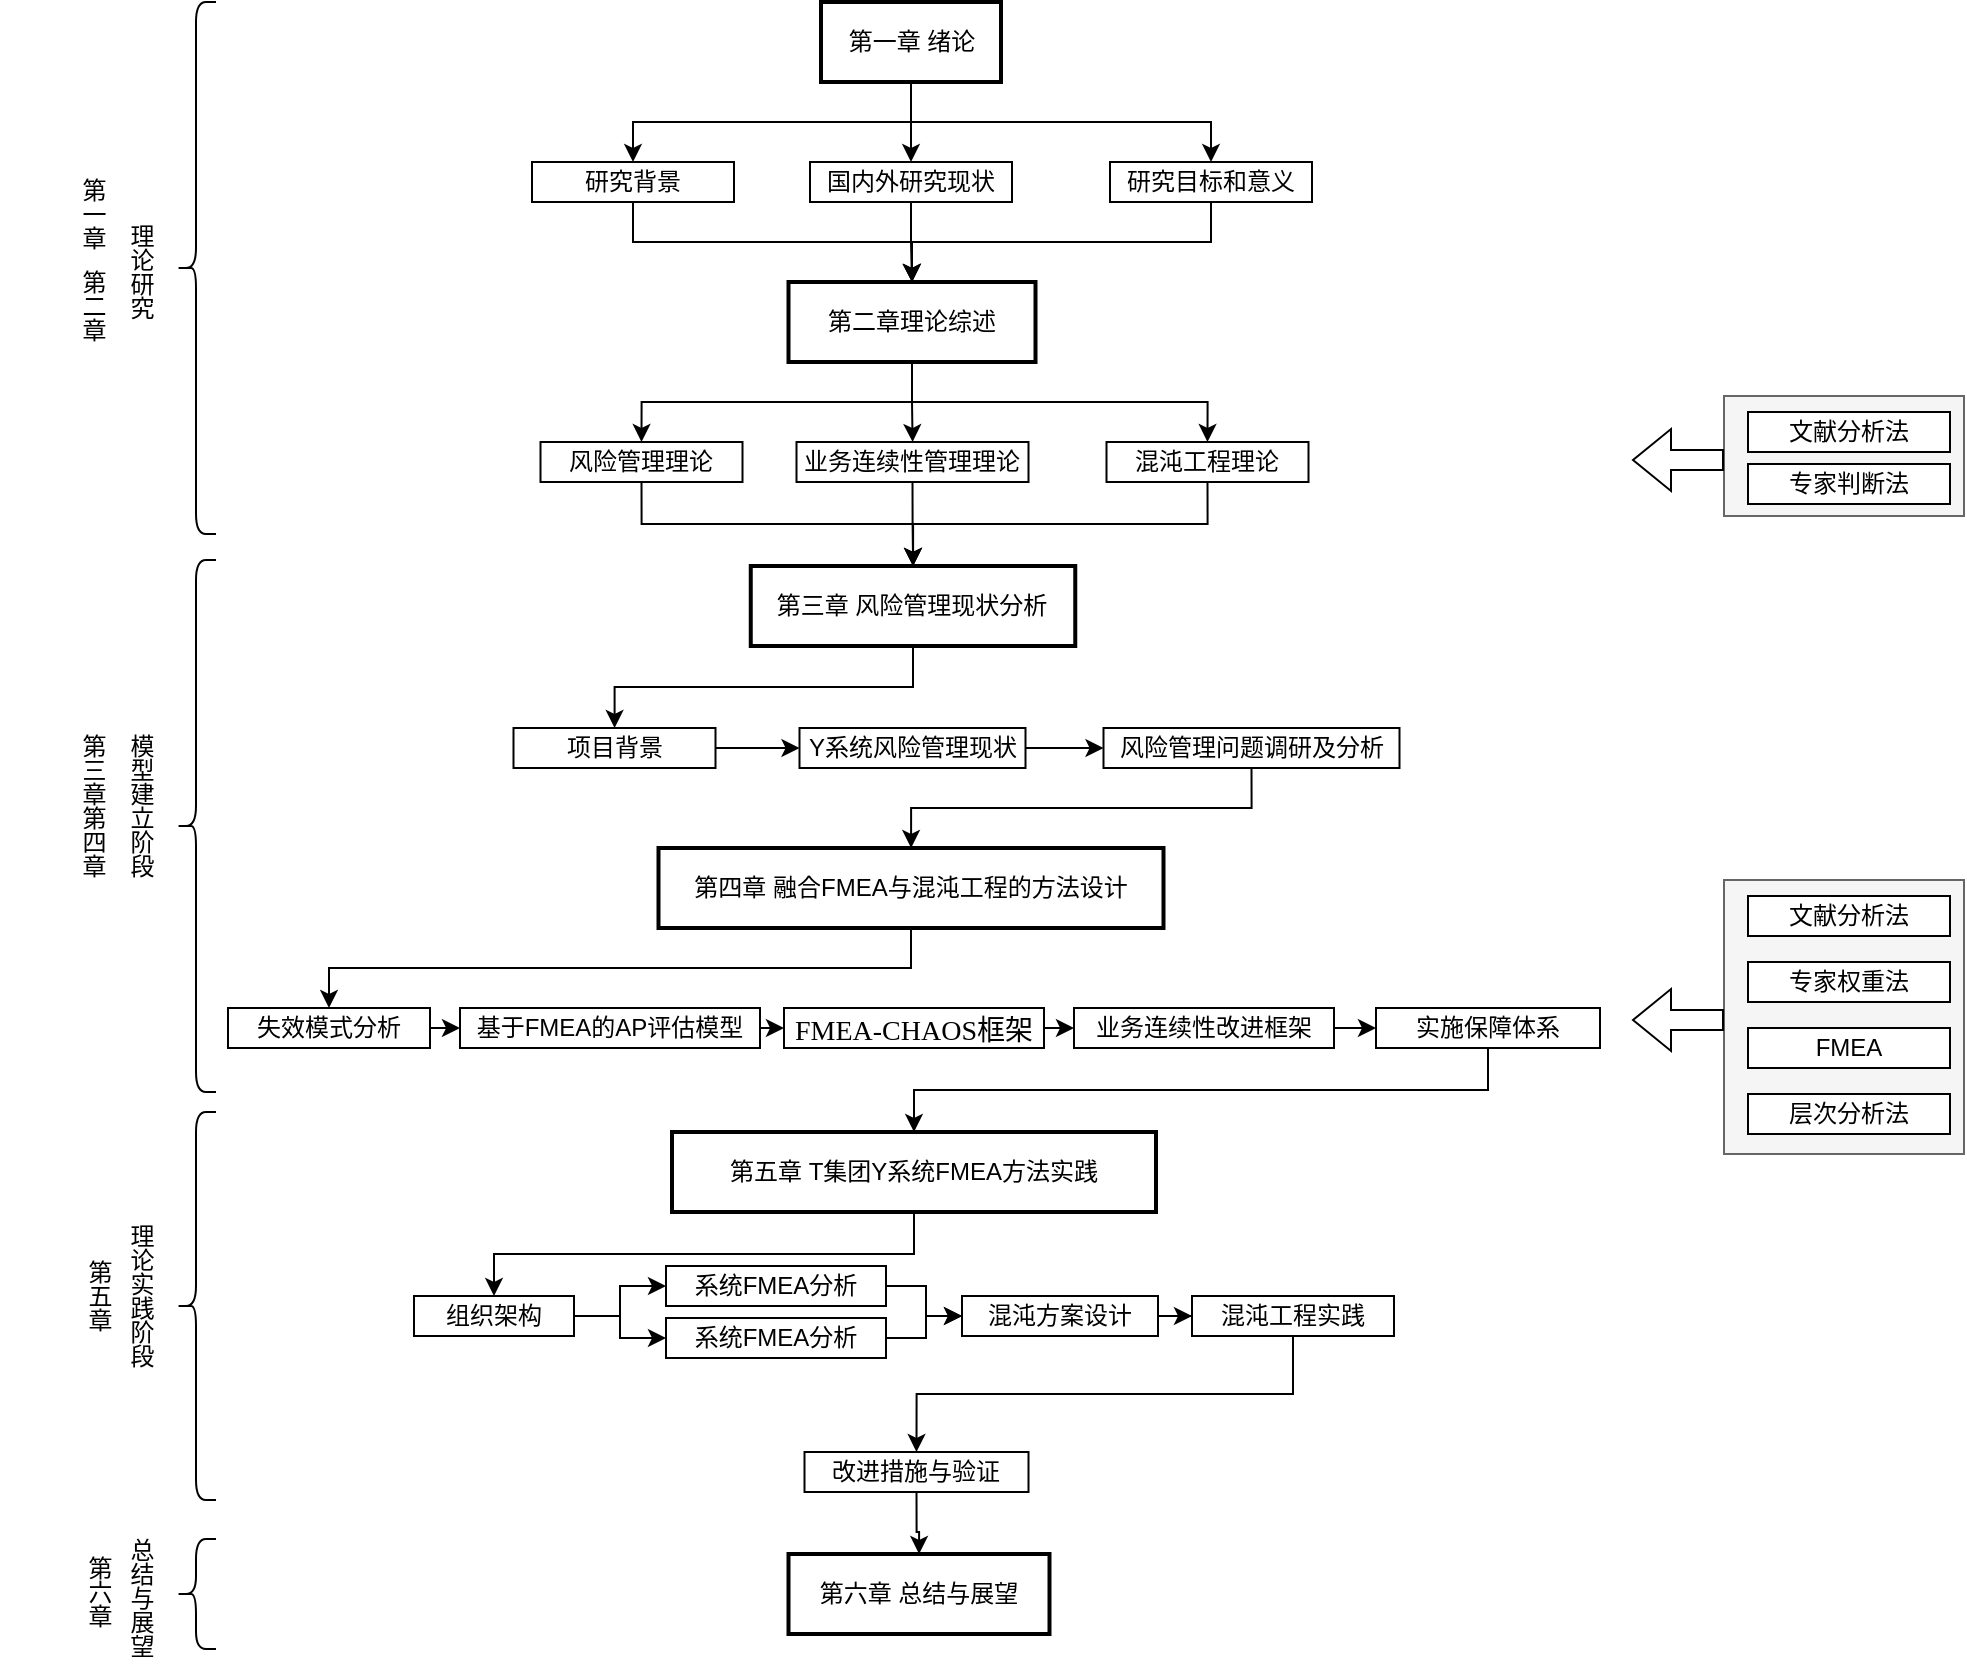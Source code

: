 <mxfile version="27.0.8">
  <diagram name="第 1 页" id="Ni5SpC3FPf-_LkocuyOm">
    <mxGraphModel dx="1645" dy="1058" grid="0" gridSize="10" guides="1" tooltips="1" connect="1" arrows="1" fold="1" page="0" pageScale="1" pageWidth="827" pageHeight="1169" math="0" shadow="0">
      <root>
        <mxCell id="0" />
        <mxCell id="1" parent="0" />
        <mxCell id="OuhA0lRGOdHWCdkOQ6-6-1" style="edgeStyle=orthogonalEdgeStyle;rounded=0;orthogonalLoop=1;jettySize=auto;html=1;exitX=0.5;exitY=1;exitDx=0;exitDy=0;entryX=0.5;entryY=0;entryDx=0;entryDy=0;" edge="1" parent="1" source="FDQZgp-olUulo8GMzMlq-1" target="FDQZgp-olUulo8GMzMlq-5">
          <mxGeometry relative="1" as="geometry" />
        </mxCell>
        <mxCell id="OuhA0lRGOdHWCdkOQ6-6-2" style="edgeStyle=orthogonalEdgeStyle;rounded=0;orthogonalLoop=1;jettySize=auto;html=1;exitX=0.5;exitY=1;exitDx=0;exitDy=0;entryX=0.5;entryY=0;entryDx=0;entryDy=0;" edge="1" parent="1" source="FDQZgp-olUulo8GMzMlq-1" target="FDQZgp-olUulo8GMzMlq-2">
          <mxGeometry relative="1" as="geometry" />
        </mxCell>
        <mxCell id="OuhA0lRGOdHWCdkOQ6-6-3" style="edgeStyle=orthogonalEdgeStyle;rounded=0;orthogonalLoop=1;jettySize=auto;html=1;exitX=0.5;exitY=1;exitDx=0;exitDy=0;entryX=0.5;entryY=0;entryDx=0;entryDy=0;" edge="1" parent="1" source="FDQZgp-olUulo8GMzMlq-1" target="FDQZgp-olUulo8GMzMlq-7">
          <mxGeometry relative="1" as="geometry" />
        </mxCell>
        <mxCell id="FDQZgp-olUulo8GMzMlq-1" value="第一章 绪论" style="rounded=0;whiteSpace=wrap;html=1;strokeWidth=2;" parent="1" vertex="1">
          <mxGeometry x="270.5" y="163" width="90" height="40" as="geometry" />
        </mxCell>
        <mxCell id="OuhA0lRGOdHWCdkOQ6-6-4" style="edgeStyle=orthogonalEdgeStyle;rounded=0;orthogonalLoop=1;jettySize=auto;html=1;exitX=0.5;exitY=1;exitDx=0;exitDy=0;entryX=0.5;entryY=0;entryDx=0;entryDy=0;" edge="1" parent="1" source="FDQZgp-olUulo8GMzMlq-2" target="FDQZgp-olUulo8GMzMlq-20">
          <mxGeometry relative="1" as="geometry" />
        </mxCell>
        <mxCell id="FDQZgp-olUulo8GMzMlq-2" value="研究背景" style="rounded=0;whiteSpace=wrap;html=1;" parent="1" vertex="1">
          <mxGeometry x="126" y="243" width="101" height="20" as="geometry" />
        </mxCell>
        <mxCell id="OuhA0lRGOdHWCdkOQ6-6-5" style="edgeStyle=orthogonalEdgeStyle;rounded=0;orthogonalLoop=1;jettySize=auto;html=1;exitX=0.5;exitY=1;exitDx=0;exitDy=0;entryX=0.5;entryY=0;entryDx=0;entryDy=0;" edge="1" parent="1" source="FDQZgp-olUulo8GMzMlq-5" target="FDQZgp-olUulo8GMzMlq-20">
          <mxGeometry relative="1" as="geometry" />
        </mxCell>
        <mxCell id="FDQZgp-olUulo8GMzMlq-5" value="国内外研究现状" style="rounded=0;whiteSpace=wrap;html=1;" parent="1" vertex="1">
          <mxGeometry x="265" y="243" width="101" height="20" as="geometry" />
        </mxCell>
        <mxCell id="OuhA0lRGOdHWCdkOQ6-6-6" style="edgeStyle=orthogonalEdgeStyle;rounded=0;orthogonalLoop=1;jettySize=auto;html=1;exitX=0.5;exitY=1;exitDx=0;exitDy=0;entryX=0.5;entryY=0;entryDx=0;entryDy=0;" edge="1" parent="1" source="FDQZgp-olUulo8GMzMlq-7" target="FDQZgp-olUulo8GMzMlq-20">
          <mxGeometry relative="1" as="geometry" />
        </mxCell>
        <mxCell id="FDQZgp-olUulo8GMzMlq-7" value="研究目标和意义" style="rounded=0;whiteSpace=wrap;html=1;" parent="1" vertex="1">
          <mxGeometry x="415" y="243" width="101" height="20" as="geometry" />
        </mxCell>
        <mxCell id="FDQZgp-olUulo8GMzMlq-8" value="第一章" style="text;html=1;align=center;verticalAlign=middle;resizable=0;points=[];autosize=1;strokeColor=none;fillColor=none;textDirection=vertical-lr;" parent="1" vertex="1">
          <mxGeometry x="-122" y="266" width="54" height="26" as="geometry" />
        </mxCell>
        <mxCell id="FDQZgp-olUulo8GMzMlq-10" value="第二章" style="text;html=1;align=center;verticalAlign=middle;resizable=0;points=[];autosize=1;strokeColor=none;fillColor=none;textDirection=vertical-lr;" parent="1" vertex="1">
          <mxGeometry x="-122" y="312" width="54" height="26" as="geometry" />
        </mxCell>
        <mxCell id="FDQZgp-olUulo8GMzMlq-13" value="理论研究" style="text;html=1;align=center;verticalAlign=middle;resizable=0;points=[];autosize=1;strokeColor=none;fillColor=none;textDirection=vertical-lr;" parent="1" vertex="1">
          <mxGeometry x="-104" y="295" width="66" height="26" as="geometry" />
        </mxCell>
        <mxCell id="FDQZgp-olUulo8GMzMlq-14" value="第三章第四章" style="text;html=1;align=center;verticalAlign=middle;resizable=0;points=[];autosize=1;strokeColor=none;fillColor=none;textDirection=vertical-lr;" parent="1" vertex="1">
          <mxGeometry x="-140" y="562" width="90" height="26" as="geometry" />
        </mxCell>
        <mxCell id="FDQZgp-olUulo8GMzMlq-15" value="模型建立阶段" style="text;html=1;align=center;verticalAlign=middle;resizable=0;points=[];autosize=1;strokeColor=none;fillColor=none;textDirection=vertical-lr;" parent="1" vertex="1">
          <mxGeometry x="-116" y="562" width="90" height="26" as="geometry" />
        </mxCell>
        <mxCell id="FDQZgp-olUulo8GMzMlq-16" value="第六章" style="text;html=1;align=center;verticalAlign=middle;resizable=0;points=[];autosize=1;strokeColor=none;fillColor=none;textDirection=vertical-lr;" parent="1" vertex="1">
          <mxGeometry x="-119" y="955" width="54" height="26" as="geometry" />
        </mxCell>
        <mxCell id="FDQZgp-olUulo8GMzMlq-17" value="总结与展望" style="text;html=1;align=center;verticalAlign=middle;resizable=0;points=[];autosize=1;strokeColor=none;fillColor=none;textDirection=vertical-lr;" parent="1" vertex="1">
          <mxGeometry x="-110" y="958" width="78" height="26" as="geometry" />
        </mxCell>
        <mxCell id="FDQZgp-olUulo8GMzMlq-18" value="第五章" style="text;html=1;align=center;verticalAlign=middle;resizable=0;points=[];autosize=1;strokeColor=none;fillColor=none;textDirection=vertical-lr;" parent="1" vertex="1">
          <mxGeometry x="-119" y="807" width="54" height="26" as="geometry" />
        </mxCell>
        <mxCell id="FDQZgp-olUulo8GMzMlq-19" value="理论实践阶段" style="text;html=1;align=center;verticalAlign=middle;resizable=0;points=[];autosize=1;strokeColor=none;fillColor=none;textDirection=vertical-lr;" parent="1" vertex="1">
          <mxGeometry x="-116" y="807" width="90" height="26" as="geometry" />
        </mxCell>
        <mxCell id="OuhA0lRGOdHWCdkOQ6-6-7" style="edgeStyle=orthogonalEdgeStyle;rounded=0;orthogonalLoop=1;jettySize=auto;html=1;exitX=0.5;exitY=1;exitDx=0;exitDy=0;" edge="1" parent="1" source="FDQZgp-olUulo8GMzMlq-20" target="FDQZgp-olUulo8GMzMlq-24">
          <mxGeometry relative="1" as="geometry" />
        </mxCell>
        <mxCell id="OuhA0lRGOdHWCdkOQ6-6-8" style="edgeStyle=orthogonalEdgeStyle;rounded=0;orthogonalLoop=1;jettySize=auto;html=1;exitX=0.5;exitY=1;exitDx=0;exitDy=0;entryX=0.5;entryY=0;entryDx=0;entryDy=0;" edge="1" parent="1" source="FDQZgp-olUulo8GMzMlq-20" target="FDQZgp-olUulo8GMzMlq-22">
          <mxGeometry relative="1" as="geometry" />
        </mxCell>
        <mxCell id="OuhA0lRGOdHWCdkOQ6-6-9" style="edgeStyle=orthogonalEdgeStyle;rounded=0;orthogonalLoop=1;jettySize=auto;html=1;exitX=0.5;exitY=1;exitDx=0;exitDy=0;entryX=0.5;entryY=0;entryDx=0;entryDy=0;" edge="1" parent="1" source="FDQZgp-olUulo8GMzMlq-20" target="FDQZgp-olUulo8GMzMlq-25">
          <mxGeometry relative="1" as="geometry" />
        </mxCell>
        <mxCell id="FDQZgp-olUulo8GMzMlq-20" value="第二章理论综述" style="rounded=0;whiteSpace=wrap;html=1;strokeWidth=2;" parent="1" vertex="1">
          <mxGeometry x="254.25" y="303" width="123.5" height="40" as="geometry" />
        </mxCell>
        <mxCell id="OuhA0lRGOdHWCdkOQ6-6-10" style="edgeStyle=orthogonalEdgeStyle;rounded=0;orthogonalLoop=1;jettySize=auto;html=1;exitX=0.5;exitY=1;exitDx=0;exitDy=0;entryX=0.5;entryY=0;entryDx=0;entryDy=0;" edge="1" parent="1" source="FDQZgp-olUulo8GMzMlq-22" target="FDQZgp-olUulo8GMzMlq-26">
          <mxGeometry relative="1" as="geometry" />
        </mxCell>
        <mxCell id="FDQZgp-olUulo8GMzMlq-22" value="风险管理理论" style="rounded=0;whiteSpace=wrap;html=1;" parent="1" vertex="1">
          <mxGeometry x="130.25" y="383" width="101" height="20" as="geometry" />
        </mxCell>
        <mxCell id="OuhA0lRGOdHWCdkOQ6-6-11" style="edgeStyle=orthogonalEdgeStyle;rounded=0;orthogonalLoop=1;jettySize=auto;html=1;exitX=0.5;exitY=1;exitDx=0;exitDy=0;" edge="1" parent="1" source="FDQZgp-olUulo8GMzMlq-24" target="FDQZgp-olUulo8GMzMlq-26">
          <mxGeometry relative="1" as="geometry" />
        </mxCell>
        <mxCell id="FDQZgp-olUulo8GMzMlq-24" value="业务连续性管理理论" style="rounded=0;whiteSpace=wrap;html=1;" parent="1" vertex="1">
          <mxGeometry x="258.25" y="383" width="116" height="20" as="geometry" />
        </mxCell>
        <mxCell id="OuhA0lRGOdHWCdkOQ6-6-12" style="edgeStyle=orthogonalEdgeStyle;rounded=0;orthogonalLoop=1;jettySize=auto;html=1;exitX=0.5;exitY=1;exitDx=0;exitDy=0;" edge="1" parent="1" source="FDQZgp-olUulo8GMzMlq-25" target="FDQZgp-olUulo8GMzMlq-26">
          <mxGeometry relative="1" as="geometry">
            <mxPoint x="420" y="471" as="targetPoint" />
          </mxGeometry>
        </mxCell>
        <mxCell id="FDQZgp-olUulo8GMzMlq-25" value="混沌工程理论" style="rounded=0;whiteSpace=wrap;html=1;" parent="1" vertex="1">
          <mxGeometry x="413.25" y="383" width="101" height="20" as="geometry" />
        </mxCell>
        <mxCell id="OuhA0lRGOdHWCdkOQ6-6-13" style="edgeStyle=orthogonalEdgeStyle;rounded=0;orthogonalLoop=1;jettySize=auto;html=1;exitX=0.5;exitY=1;exitDx=0;exitDy=0;" edge="1" parent="1" source="FDQZgp-olUulo8GMzMlq-26" target="FDQZgp-olUulo8GMzMlq-27">
          <mxGeometry relative="1" as="geometry" />
        </mxCell>
        <mxCell id="FDQZgp-olUulo8GMzMlq-26" value="第三章 风险管理现状分析" style="rounded=0;whiteSpace=wrap;html=1;strokeWidth=2;" parent="1" vertex="1">
          <mxGeometry x="235.38" y="445" width="162.25" height="40" as="geometry" />
        </mxCell>
        <mxCell id="OuhA0lRGOdHWCdkOQ6-6-15" value="" style="edgeStyle=orthogonalEdgeStyle;rounded=0;orthogonalLoop=1;jettySize=auto;html=1;" edge="1" parent="1" source="FDQZgp-olUulo8GMzMlq-27" target="FDQZgp-olUulo8GMzMlq-28">
          <mxGeometry relative="1" as="geometry" />
        </mxCell>
        <mxCell id="FDQZgp-olUulo8GMzMlq-27" value="项目背景" style="rounded=0;whiteSpace=wrap;html=1;" parent="1" vertex="1">
          <mxGeometry x="116.75" y="526" width="101" height="20" as="geometry" />
        </mxCell>
        <mxCell id="OuhA0lRGOdHWCdkOQ6-6-16" value="" style="edgeStyle=orthogonalEdgeStyle;rounded=0;orthogonalLoop=1;jettySize=auto;html=1;" edge="1" parent="1" source="FDQZgp-olUulo8GMzMlq-28" target="FDQZgp-olUulo8GMzMlq-29">
          <mxGeometry relative="1" as="geometry" />
        </mxCell>
        <mxCell id="FDQZgp-olUulo8GMzMlq-28" value="Y系统风险管理现状" style="rounded=0;whiteSpace=wrap;html=1;" parent="1" vertex="1">
          <mxGeometry x="259.75" y="526" width="113" height="20" as="geometry" />
        </mxCell>
        <mxCell id="OuhA0lRGOdHWCdkOQ6-6-17" style="edgeStyle=orthogonalEdgeStyle;rounded=0;orthogonalLoop=1;jettySize=auto;html=1;exitX=0.5;exitY=1;exitDx=0;exitDy=0;" edge="1" parent="1" source="FDQZgp-olUulo8GMzMlq-29" target="FDQZgp-olUulo8GMzMlq-32">
          <mxGeometry relative="1" as="geometry" />
        </mxCell>
        <mxCell id="FDQZgp-olUulo8GMzMlq-29" value="风险管理问题调研及分析" style="rounded=0;whiteSpace=wrap;html=1;" parent="1" vertex="1">
          <mxGeometry x="411.75" y="526" width="148" height="20" as="geometry" />
        </mxCell>
        <mxCell id="OuhA0lRGOdHWCdkOQ6-6-18" style="edgeStyle=orthogonalEdgeStyle;rounded=0;orthogonalLoop=1;jettySize=auto;html=1;exitX=0.5;exitY=1;exitDx=0;exitDy=0;" edge="1" parent="1" source="FDQZgp-olUulo8GMzMlq-32" target="FDQZgp-olUulo8GMzMlq-34">
          <mxGeometry relative="1" as="geometry" />
        </mxCell>
        <mxCell id="FDQZgp-olUulo8GMzMlq-32" value="第四章 融合FMEA与混沌工程的方法设计" style="rounded=0;whiteSpace=wrap;html=1;strokeWidth=2;" parent="1" vertex="1">
          <mxGeometry x="189.25" y="586" width="252.5" height="40" as="geometry" />
        </mxCell>
        <mxCell id="OuhA0lRGOdHWCdkOQ6-6-19" style="edgeStyle=orthogonalEdgeStyle;rounded=0;orthogonalLoop=1;jettySize=auto;html=1;exitX=1;exitY=0.5;exitDx=0;exitDy=0;entryX=0;entryY=0.5;entryDx=0;entryDy=0;" edge="1" parent="1" source="FDQZgp-olUulo8GMzMlq-34" target="FDQZgp-olUulo8GMzMlq-35">
          <mxGeometry relative="1" as="geometry" />
        </mxCell>
        <mxCell id="FDQZgp-olUulo8GMzMlq-34" value="失效模式分析" style="rounded=0;whiteSpace=wrap;html=1;" parent="1" vertex="1">
          <mxGeometry x="-26" y="666" width="101" height="20" as="geometry" />
        </mxCell>
        <mxCell id="OuhA0lRGOdHWCdkOQ6-6-20" style="edgeStyle=orthogonalEdgeStyle;rounded=0;orthogonalLoop=1;jettySize=auto;html=1;exitX=1;exitY=0.5;exitDx=0;exitDy=0;entryX=0;entryY=0.5;entryDx=0;entryDy=0;" edge="1" parent="1" source="FDQZgp-olUulo8GMzMlq-35" target="FDQZgp-olUulo8GMzMlq-37">
          <mxGeometry relative="1" as="geometry" />
        </mxCell>
        <mxCell id="FDQZgp-olUulo8GMzMlq-35" value="基于FMEA的AP评估模型" style="rounded=0;whiteSpace=wrap;html=1;" parent="1" vertex="1">
          <mxGeometry x="90" y="666" width="150" height="20" as="geometry" />
        </mxCell>
        <mxCell id="OuhA0lRGOdHWCdkOQ6-6-22" style="edgeStyle=orthogonalEdgeStyle;rounded=0;orthogonalLoop=1;jettySize=auto;html=1;exitX=1;exitY=0.5;exitDx=0;exitDy=0;entryX=0;entryY=0.5;entryDx=0;entryDy=0;" edge="1" parent="1" source="FDQZgp-olUulo8GMzMlq-36" target="FDQZgp-olUulo8GMzMlq-38">
          <mxGeometry relative="1" as="geometry" />
        </mxCell>
        <mxCell id="FDQZgp-olUulo8GMzMlq-36" value="业务连续性改进框架" style="rounded=0;whiteSpace=wrap;html=1;" parent="1" vertex="1">
          <mxGeometry x="397" y="666" width="130" height="20" as="geometry" />
        </mxCell>
        <mxCell id="OuhA0lRGOdHWCdkOQ6-6-21" style="edgeStyle=orthogonalEdgeStyle;rounded=0;orthogonalLoop=1;jettySize=auto;html=1;exitX=1;exitY=0.5;exitDx=0;exitDy=0;entryX=0;entryY=0.5;entryDx=0;entryDy=0;" edge="1" parent="1" source="FDQZgp-olUulo8GMzMlq-37" target="FDQZgp-olUulo8GMzMlq-36">
          <mxGeometry relative="1" as="geometry" />
        </mxCell>
        <mxCell id="FDQZgp-olUulo8GMzMlq-37" value="&lt;span style=&quot;text-align: start; font-size: 10.5pt; font-family: 黑体;&quot; lang=&quot;EN-US&quot;&gt;FMEA-CHAOS&lt;/span&gt;&lt;span style=&quot;text-align: start; font-size: 10.5pt; font-family: 宋体;&quot;&gt;框架&lt;/span&gt;&lt;span style=&quot;font-size: medium; text-align: start;&quot;&gt;&lt;/span&gt;" style="rounded=0;whiteSpace=wrap;html=1;" parent="1" vertex="1">
          <mxGeometry x="252" y="666" width="130" height="20" as="geometry" />
        </mxCell>
        <mxCell id="OuhA0lRGOdHWCdkOQ6-6-23" style="edgeStyle=orthogonalEdgeStyle;rounded=0;orthogonalLoop=1;jettySize=auto;html=1;exitX=0.5;exitY=1;exitDx=0;exitDy=0;" edge="1" parent="1" source="FDQZgp-olUulo8GMzMlq-38" target="FDQZgp-olUulo8GMzMlq-39">
          <mxGeometry relative="1" as="geometry" />
        </mxCell>
        <mxCell id="FDQZgp-olUulo8GMzMlq-38" value="实施保障体系" style="rounded=0;whiteSpace=wrap;html=1;" parent="1" vertex="1">
          <mxGeometry x="548" y="666" width="112" height="20" as="geometry" />
        </mxCell>
        <mxCell id="OuhA0lRGOdHWCdkOQ6-6-33" style="edgeStyle=orthogonalEdgeStyle;rounded=0;orthogonalLoop=1;jettySize=auto;html=1;exitX=0.5;exitY=1;exitDx=0;exitDy=0;entryX=0.5;entryY=0;entryDx=0;entryDy=0;" edge="1" parent="1" source="FDQZgp-olUulo8GMzMlq-39" target="FDQZgp-olUulo8GMzMlq-40">
          <mxGeometry relative="1" as="geometry" />
        </mxCell>
        <mxCell id="FDQZgp-olUulo8GMzMlq-39" value="第五章 T集团Y系统FMEA方法实践" style="rounded=0;whiteSpace=wrap;html=1;strokeWidth=2;" parent="1" vertex="1">
          <mxGeometry x="196" y="728" width="242" height="40" as="geometry" />
        </mxCell>
        <mxCell id="OuhA0lRGOdHWCdkOQ6-6-24" style="edgeStyle=orthogonalEdgeStyle;rounded=0;orthogonalLoop=1;jettySize=auto;html=1;exitX=1;exitY=0.5;exitDx=0;exitDy=0;entryX=0;entryY=0.5;entryDx=0;entryDy=0;" edge="1" parent="1" source="FDQZgp-olUulo8GMzMlq-40" target="FDQZgp-olUulo8GMzMlq-41">
          <mxGeometry relative="1" as="geometry" />
        </mxCell>
        <mxCell id="OuhA0lRGOdHWCdkOQ6-6-26" style="edgeStyle=orthogonalEdgeStyle;rounded=0;orthogonalLoop=1;jettySize=auto;html=1;exitX=1;exitY=0.5;exitDx=0;exitDy=0;entryX=0;entryY=0.5;entryDx=0;entryDy=0;" edge="1" parent="1" source="FDQZgp-olUulo8GMzMlq-40" target="OuhA0lRGOdHWCdkOQ6-6-53">
          <mxGeometry relative="1" as="geometry">
            <mxPoint x="193" y="835" as="targetPoint" />
          </mxGeometry>
        </mxCell>
        <mxCell id="FDQZgp-olUulo8GMzMlq-40" value="组织架构" style="rounded=0;whiteSpace=wrap;html=1;" parent="1" vertex="1">
          <mxGeometry x="67" y="810" width="80" height="20" as="geometry" />
        </mxCell>
        <mxCell id="OuhA0lRGOdHWCdkOQ6-6-30" value="" style="edgeStyle=orthogonalEdgeStyle;rounded=0;orthogonalLoop=1;jettySize=auto;html=1;" edge="1" parent="1" source="FDQZgp-olUulo8GMzMlq-41" target="FDQZgp-olUulo8GMzMlq-42">
          <mxGeometry relative="1" as="geometry" />
        </mxCell>
        <mxCell id="FDQZgp-olUulo8GMzMlq-41" value="系统FMEA分析" style="rounded=0;whiteSpace=wrap;html=1;" parent="1" vertex="1">
          <mxGeometry x="193" y="795" width="110" height="20" as="geometry" />
        </mxCell>
        <mxCell id="OuhA0lRGOdHWCdkOQ6-6-31" style="edgeStyle=orthogonalEdgeStyle;rounded=0;orthogonalLoop=1;jettySize=auto;html=1;exitX=1;exitY=0.5;exitDx=0;exitDy=0;" edge="1" parent="1" source="FDQZgp-olUulo8GMzMlq-42" target="FDQZgp-olUulo8GMzMlq-44">
          <mxGeometry relative="1" as="geometry">
            <mxPoint x="458" y="833" as="targetPoint" />
          </mxGeometry>
        </mxCell>
        <mxCell id="FDQZgp-olUulo8GMzMlq-42" value="混沌方案设计" style="rounded=0;whiteSpace=wrap;html=1;" parent="1" vertex="1">
          <mxGeometry x="341" y="810" width="98" height="20" as="geometry" />
        </mxCell>
        <mxCell id="OuhA0lRGOdHWCdkOQ6-6-32" style="edgeStyle=orthogonalEdgeStyle;rounded=0;orthogonalLoop=1;jettySize=auto;html=1;exitX=0.5;exitY=1;exitDx=0;exitDy=0;entryX=0.5;entryY=0;entryDx=0;entryDy=0;" edge="1" parent="1" source="FDQZgp-olUulo8GMzMlq-44" target="FDQZgp-olUulo8GMzMlq-45">
          <mxGeometry relative="1" as="geometry" />
        </mxCell>
        <mxCell id="FDQZgp-olUulo8GMzMlq-44" value="混沌工程实践" style="rounded=0;whiteSpace=wrap;html=1;" parent="1" vertex="1">
          <mxGeometry x="456" y="810" width="101" height="20" as="geometry" />
        </mxCell>
        <mxCell id="OuhA0lRGOdHWCdkOQ6-6-35" style="edgeStyle=orthogonalEdgeStyle;rounded=0;orthogonalLoop=1;jettySize=auto;html=1;exitX=0.5;exitY=1;exitDx=0;exitDy=0;" edge="1" parent="1" source="FDQZgp-olUulo8GMzMlq-45" target="FDQZgp-olUulo8GMzMlq-53">
          <mxGeometry relative="1" as="geometry" />
        </mxCell>
        <mxCell id="FDQZgp-olUulo8GMzMlq-45" value="改进措施与验证" style="rounded=0;whiteSpace=wrap;html=1;" parent="1" vertex="1">
          <mxGeometry x="262.25" y="888" width="112" height="20" as="geometry" />
        </mxCell>
        <mxCell id="FDQZgp-olUulo8GMzMlq-53" value="第六章 总结与展望" style="rounded=0;whiteSpace=wrap;html=1;strokeWidth=2;" parent="1" vertex="1">
          <mxGeometry x="254.25" y="939" width="130.5" height="40" as="geometry" />
        </mxCell>
        <mxCell id="OuhA0lRGOdHWCdkOQ6-6-36" value="" style="shape=curlyBracket;whiteSpace=wrap;html=1;rounded=1;labelPosition=left;verticalLabelPosition=middle;align=right;verticalAlign=middle;" vertex="1" parent="1">
          <mxGeometry x="-52" y="163" width="20" height="266" as="geometry" />
        </mxCell>
        <mxCell id="OuhA0lRGOdHWCdkOQ6-6-37" value="" style="shape=curlyBracket;whiteSpace=wrap;html=1;rounded=1;labelPosition=left;verticalLabelPosition=middle;align=right;verticalAlign=middle;" vertex="1" parent="1">
          <mxGeometry x="-52" y="442" width="20" height="266" as="geometry" />
        </mxCell>
        <mxCell id="OuhA0lRGOdHWCdkOQ6-6-38" value="" style="shape=curlyBracket;whiteSpace=wrap;html=1;rounded=1;labelPosition=left;verticalLabelPosition=middle;align=right;verticalAlign=middle;" vertex="1" parent="1">
          <mxGeometry x="-52" y="718" width="20" height="194" as="geometry" />
        </mxCell>
        <mxCell id="OuhA0lRGOdHWCdkOQ6-6-39" value="" style="shape=curlyBracket;whiteSpace=wrap;html=1;rounded=1;labelPosition=left;verticalLabelPosition=middle;align=right;verticalAlign=middle;" vertex="1" parent="1">
          <mxGeometry x="-52" y="931.5" width="20" height="55" as="geometry" />
        </mxCell>
        <mxCell id="OuhA0lRGOdHWCdkOQ6-6-43" value="" style="rounded=0;whiteSpace=wrap;html=1;fillColor=#f5f5f5;fontColor=#333333;strokeColor=#666666;" vertex="1" parent="1">
          <mxGeometry x="722" y="360" width="120" height="60" as="geometry" />
        </mxCell>
        <mxCell id="OuhA0lRGOdHWCdkOQ6-6-44" value="" style="shape=flexArrow;endArrow=classic;html=1;rounded=0;" edge="1" parent="1">
          <mxGeometry width="50" height="50" relative="1" as="geometry">
            <mxPoint x="722" y="392" as="sourcePoint" />
            <mxPoint x="676" y="392" as="targetPoint" />
          </mxGeometry>
        </mxCell>
        <mxCell id="OuhA0lRGOdHWCdkOQ6-6-45" value="文献分析法" style="rounded=0;whiteSpace=wrap;html=1;" vertex="1" parent="1">
          <mxGeometry x="734" y="368" width="101" height="20" as="geometry" />
        </mxCell>
        <mxCell id="OuhA0lRGOdHWCdkOQ6-6-46" value="" style="rounded=0;whiteSpace=wrap;html=1;fillColor=#f5f5f5;fontColor=#333333;strokeColor=#666666;" vertex="1" parent="1">
          <mxGeometry x="722" y="602" width="120" height="137" as="geometry" />
        </mxCell>
        <mxCell id="OuhA0lRGOdHWCdkOQ6-6-47" value="" style="shape=flexArrow;endArrow=classic;html=1;rounded=0;" edge="1" parent="1">
          <mxGeometry width="50" height="50" relative="1" as="geometry">
            <mxPoint x="722" y="672" as="sourcePoint" />
            <mxPoint x="676" y="672" as="targetPoint" />
          </mxGeometry>
        </mxCell>
        <mxCell id="OuhA0lRGOdHWCdkOQ6-6-48" value="文献分析法" style="rounded=0;whiteSpace=wrap;html=1;" vertex="1" parent="1">
          <mxGeometry x="734" y="610" width="101" height="20" as="geometry" />
        </mxCell>
        <mxCell id="OuhA0lRGOdHWCdkOQ6-6-49" value="专家权重法" style="rounded=0;whiteSpace=wrap;html=1;" vertex="1" parent="1">
          <mxGeometry x="734" y="643" width="101" height="20" as="geometry" />
        </mxCell>
        <mxCell id="OuhA0lRGOdHWCdkOQ6-6-50" value="FMEA" style="rounded=0;whiteSpace=wrap;html=1;" vertex="1" parent="1">
          <mxGeometry x="734" y="676" width="101" height="20" as="geometry" />
        </mxCell>
        <mxCell id="OuhA0lRGOdHWCdkOQ6-6-51" value="层次分析法" style="rounded=0;whiteSpace=wrap;html=1;" vertex="1" parent="1">
          <mxGeometry x="734" y="709" width="101" height="20" as="geometry" />
        </mxCell>
        <mxCell id="OuhA0lRGOdHWCdkOQ6-6-52" value="专家判断法" style="rounded=0;whiteSpace=wrap;html=1;" vertex="1" parent="1">
          <mxGeometry x="734" y="394" width="101" height="20" as="geometry" />
        </mxCell>
        <mxCell id="OuhA0lRGOdHWCdkOQ6-6-54" style="edgeStyle=orthogonalEdgeStyle;rounded=0;orthogonalLoop=1;jettySize=auto;html=1;exitX=1;exitY=0.5;exitDx=0;exitDy=0;entryX=0;entryY=0.5;entryDx=0;entryDy=0;" edge="1" parent="1" source="OuhA0lRGOdHWCdkOQ6-6-53" target="FDQZgp-olUulo8GMzMlq-42">
          <mxGeometry relative="1" as="geometry">
            <Array as="points">
              <mxPoint x="323" y="831" />
              <mxPoint x="323" y="820" />
            </Array>
          </mxGeometry>
        </mxCell>
        <mxCell id="OuhA0lRGOdHWCdkOQ6-6-53" value="系统FMEA分析" style="rounded=0;whiteSpace=wrap;html=1;" vertex="1" parent="1">
          <mxGeometry x="193" y="821" width="110" height="20" as="geometry" />
        </mxCell>
      </root>
    </mxGraphModel>
  </diagram>
</mxfile>
